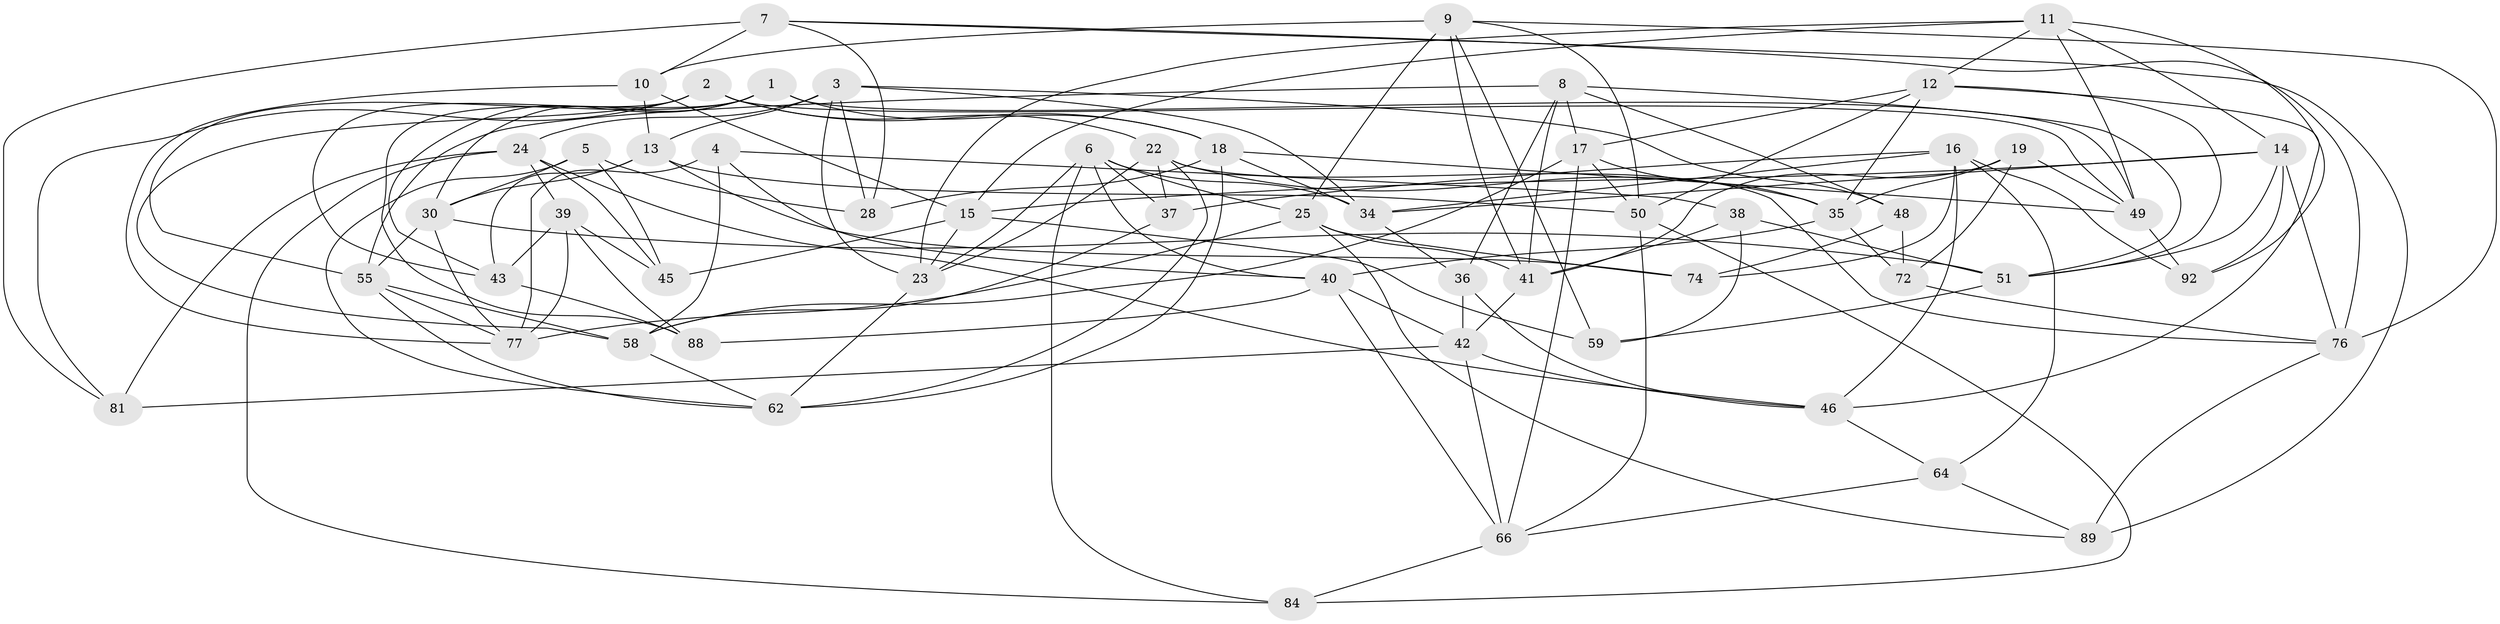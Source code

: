 // original degree distribution, {4: 1.0}
// Generated by graph-tools (version 1.1) at 2025/42/03/06/25 10:42:16]
// undirected, 56 vertices, 148 edges
graph export_dot {
graph [start="1"]
  node [color=gray90,style=filled];
  1 [super="+69"];
  2 [super="+56"];
  3 [super="+27"];
  4;
  5;
  6 [super="+21"];
  7 [super="+52"];
  8 [super="+82"];
  9 [super="+32"];
  10 [super="+26"];
  11 [super="+20"];
  12 [super="+54"];
  13 [super="+33"];
  14 [super="+61"];
  15 [super="+29"];
  16 [super="+91"];
  17 [super="+90"];
  18 [super="+31"];
  19;
  22 [super="+44"];
  23 [super="+71"];
  24 [super="+47"];
  25 [super="+80"];
  28;
  30 [super="+70"];
  34 [super="+86"];
  35 [super="+93"];
  36;
  37;
  38;
  39 [super="+53"];
  40 [super="+73"];
  41 [super="+87"];
  42 [super="+67"];
  43 [super="+75"];
  45;
  46 [super="+60"];
  48;
  49 [super="+85"];
  50 [super="+94"];
  51 [super="+57"];
  55 [super="+79"];
  58 [super="+63"];
  59;
  62 [super="+65"];
  64;
  66 [super="+68"];
  72;
  74;
  76 [super="+83"];
  77 [super="+78"];
  81;
  84;
  88;
  89;
  92;
  1 -- 88;
  1 -- 18;
  1 -- 55;
  1 -- 49;
  1 -- 43;
  1 -- 30;
  2 -- 81;
  2 -- 22;
  2 -- 18;
  2 -- 49;
  2 -- 43;
  2 -- 58;
  3 -- 34;
  3 -- 24;
  3 -- 48;
  3 -- 28;
  3 -- 23;
  3 -- 13;
  4 -- 58;
  4 -- 77;
  4 -- 40;
  4 -- 38;
  5 -- 45;
  5 -- 28;
  5 -- 30;
  5 -- 62;
  6 -- 23;
  6 -- 25;
  6 -- 40;
  6 -- 84;
  6 -- 37;
  6 -- 34;
  7 -- 28;
  7 -- 10 [weight=2];
  7 -- 89;
  7 -- 81;
  7 -- 76;
  8 -- 55;
  8 -- 36;
  8 -- 41;
  8 -- 48;
  8 -- 51;
  8 -- 17;
  9 -- 25;
  9 -- 76;
  9 -- 41;
  9 -- 10;
  9 -- 59;
  9 -- 50;
  10 -- 15;
  10 -- 77;
  10 -- 13;
  11 -- 92;
  11 -- 14;
  11 -- 49;
  11 -- 12;
  11 -- 23;
  11 -- 15;
  12 -- 50;
  12 -- 35;
  12 -- 51;
  12 -- 17;
  12 -- 46;
  13 -- 43;
  13 -- 30;
  13 -- 74;
  13 -- 50;
  14 -- 92;
  14 -- 51;
  14 -- 76;
  14 -- 15;
  14 -- 34;
  15 -- 45;
  15 -- 59;
  15 -- 23;
  16 -- 37;
  16 -- 64;
  16 -- 74;
  16 -- 92;
  16 -- 46;
  16 -- 34;
  17 -- 35;
  17 -- 58;
  17 -- 66;
  17 -- 50;
  18 -- 34;
  18 -- 62;
  18 -- 49;
  18 -- 28;
  19 -- 41;
  19 -- 72;
  19 -- 35;
  19 -- 49;
  22 -- 37;
  22 -- 23;
  22 -- 35;
  22 -- 76;
  22 -- 62;
  23 -- 62;
  24 -- 81;
  24 -- 45;
  24 -- 84;
  24 -- 46;
  24 -- 39;
  25 -- 89;
  25 -- 74;
  25 -- 41;
  25 -- 77;
  30 -- 51;
  30 -- 77;
  30 -- 55;
  34 -- 36;
  35 -- 72;
  35 -- 40;
  36 -- 46;
  36 -- 42;
  37 -- 58;
  38 -- 59;
  38 -- 41;
  38 -- 51;
  39 -- 77;
  39 -- 43 [weight=2];
  39 -- 88;
  39 -- 45;
  40 -- 42;
  40 -- 66;
  40 -- 88;
  41 -- 42;
  42 -- 81;
  42 -- 66;
  42 -- 46;
  43 -- 88;
  46 -- 64;
  48 -- 74;
  48 -- 72;
  49 -- 92;
  50 -- 66;
  50 -- 84;
  51 -- 59;
  55 -- 62;
  55 -- 58;
  55 -- 77;
  58 -- 62;
  64 -- 89;
  64 -- 66;
  66 -- 84;
  72 -- 76;
  76 -- 89;
}
